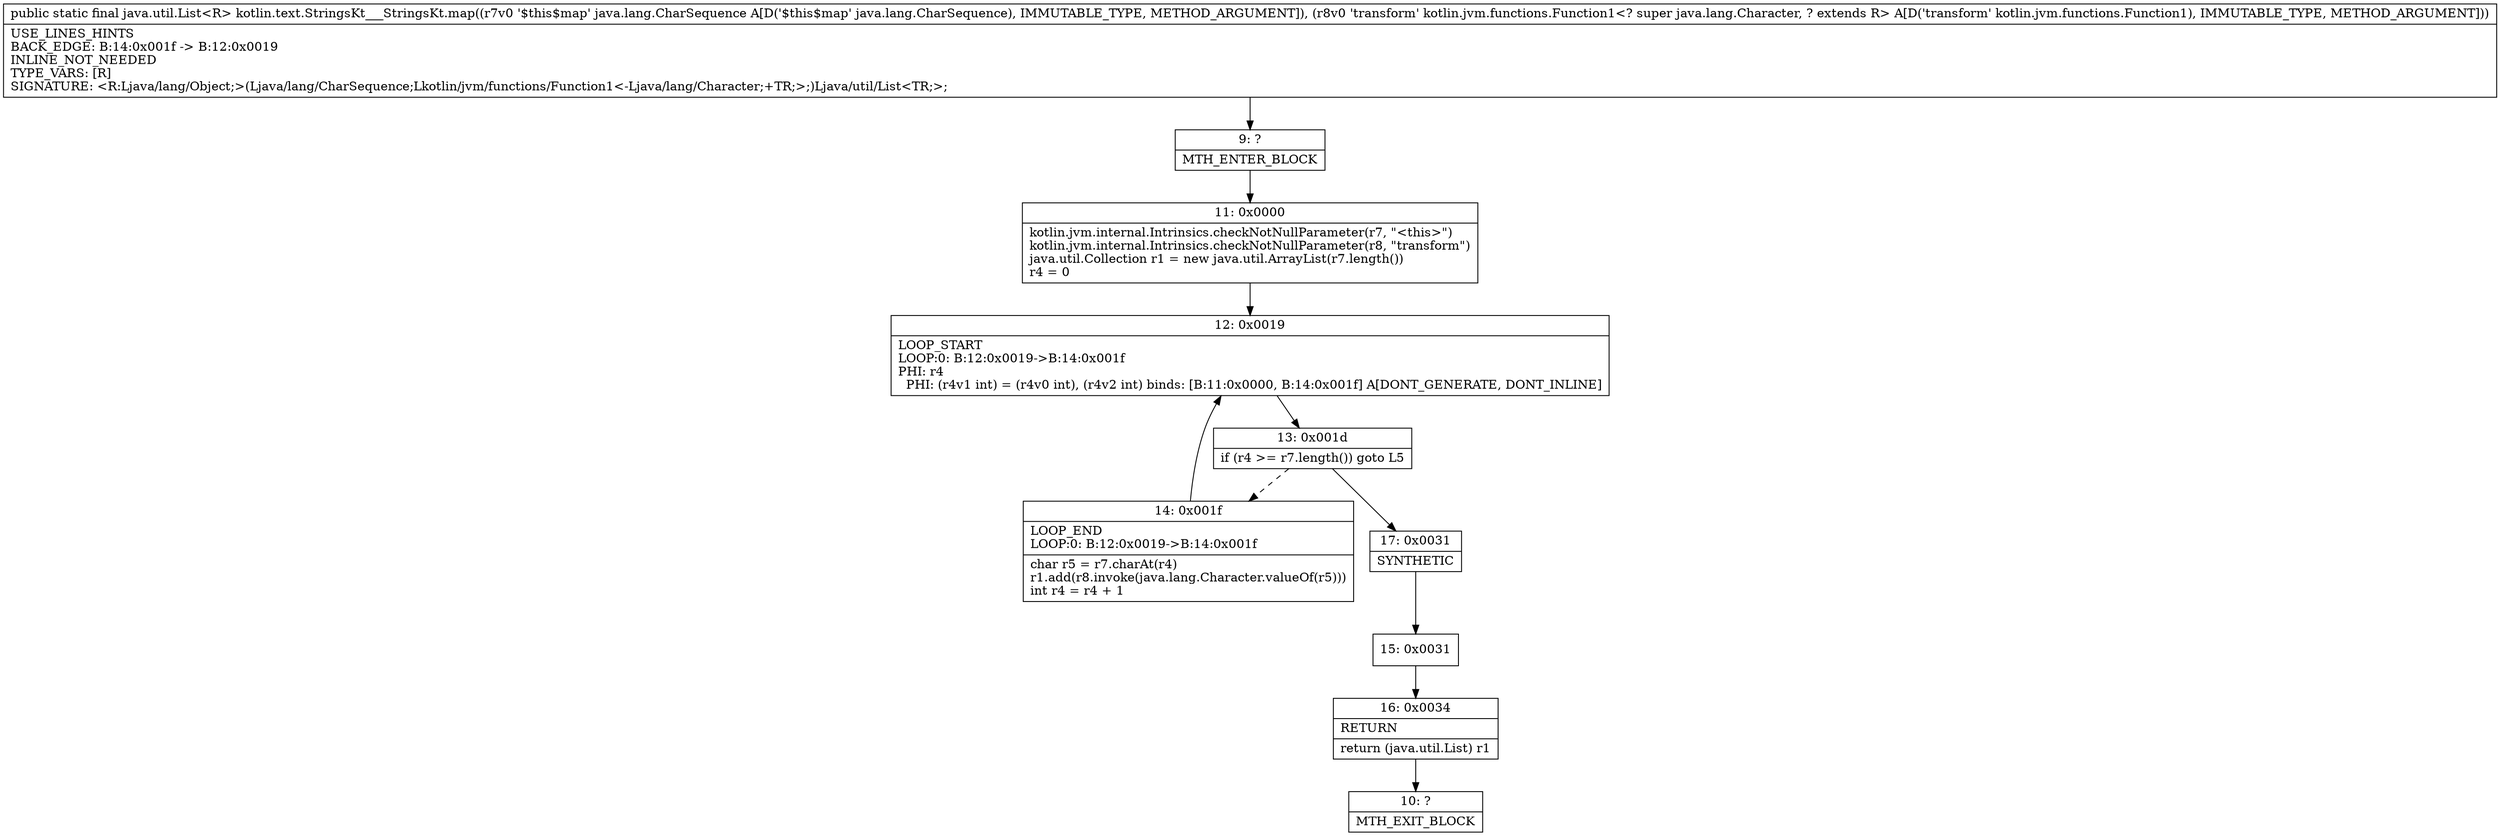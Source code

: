 digraph "CFG forkotlin.text.StringsKt___StringsKt.map(Ljava\/lang\/CharSequence;Lkotlin\/jvm\/functions\/Function1;)Ljava\/util\/List;" {
Node_9 [shape=record,label="{9\:\ ?|MTH_ENTER_BLOCK\l}"];
Node_11 [shape=record,label="{11\:\ 0x0000|kotlin.jvm.internal.Intrinsics.checkNotNullParameter(r7, \"\<this\>\")\lkotlin.jvm.internal.Intrinsics.checkNotNullParameter(r8, \"transform\")\ljava.util.Collection r1 = new java.util.ArrayList(r7.length())\lr4 = 0\l}"];
Node_12 [shape=record,label="{12\:\ 0x0019|LOOP_START\lLOOP:0: B:12:0x0019\-\>B:14:0x001f\lPHI: r4 \l  PHI: (r4v1 int) = (r4v0 int), (r4v2 int) binds: [B:11:0x0000, B:14:0x001f] A[DONT_GENERATE, DONT_INLINE]\l}"];
Node_13 [shape=record,label="{13\:\ 0x001d|if (r4 \>= r7.length()) goto L5\l}"];
Node_14 [shape=record,label="{14\:\ 0x001f|LOOP_END\lLOOP:0: B:12:0x0019\-\>B:14:0x001f\l|char r5 = r7.charAt(r4)\lr1.add(r8.invoke(java.lang.Character.valueOf(r5)))\lint r4 = r4 + 1\l}"];
Node_17 [shape=record,label="{17\:\ 0x0031|SYNTHETIC\l}"];
Node_15 [shape=record,label="{15\:\ 0x0031}"];
Node_16 [shape=record,label="{16\:\ 0x0034|RETURN\l|return (java.util.List) r1\l}"];
Node_10 [shape=record,label="{10\:\ ?|MTH_EXIT_BLOCK\l}"];
MethodNode[shape=record,label="{public static final java.util.List\<R\> kotlin.text.StringsKt___StringsKt.map((r7v0 '$this$map' java.lang.CharSequence A[D('$this$map' java.lang.CharSequence), IMMUTABLE_TYPE, METHOD_ARGUMENT]), (r8v0 'transform' kotlin.jvm.functions.Function1\<? super java.lang.Character, ? extends R\> A[D('transform' kotlin.jvm.functions.Function1), IMMUTABLE_TYPE, METHOD_ARGUMENT]))  | USE_LINES_HINTS\lBACK_EDGE: B:14:0x001f \-\> B:12:0x0019\lINLINE_NOT_NEEDED\lTYPE_VARS: [R]\lSIGNATURE: \<R:Ljava\/lang\/Object;\>(Ljava\/lang\/CharSequence;Lkotlin\/jvm\/functions\/Function1\<\-Ljava\/lang\/Character;+TR;\>;)Ljava\/util\/List\<TR;\>;\l}"];
MethodNode -> Node_9;Node_9 -> Node_11;
Node_11 -> Node_12;
Node_12 -> Node_13;
Node_13 -> Node_14[style=dashed];
Node_13 -> Node_17;
Node_14 -> Node_12;
Node_17 -> Node_15;
Node_15 -> Node_16;
Node_16 -> Node_10;
}


